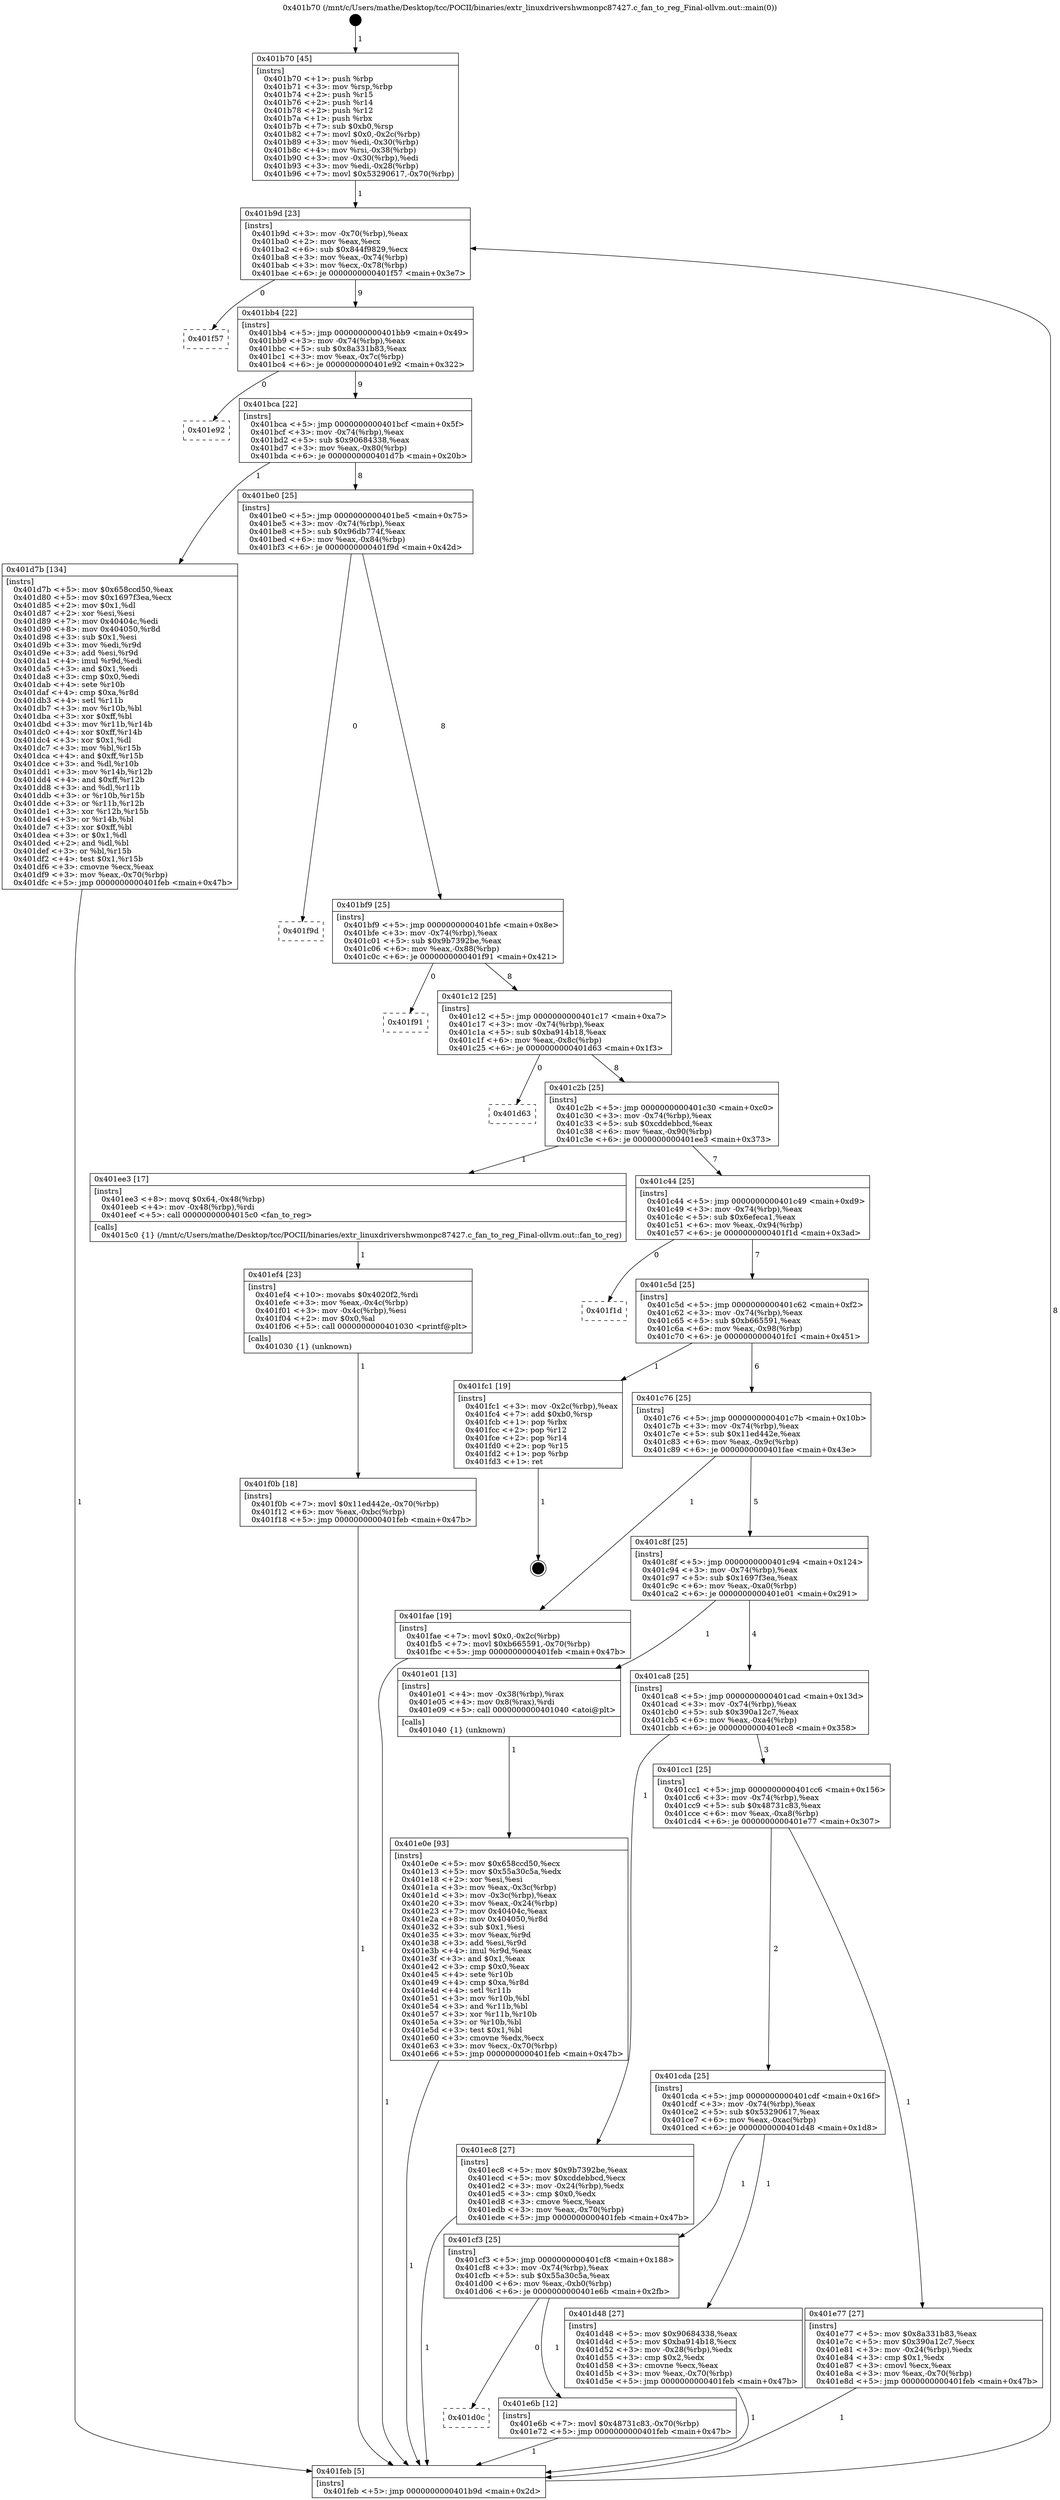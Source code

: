 digraph "0x401b70" {
  label = "0x401b70 (/mnt/c/Users/mathe/Desktop/tcc/POCII/binaries/extr_linuxdrivershwmonpc87427.c_fan_to_reg_Final-ollvm.out::main(0))"
  labelloc = "t"
  node[shape=record]

  Entry [label="",width=0.3,height=0.3,shape=circle,fillcolor=black,style=filled]
  "0x401b9d" [label="{
     0x401b9d [23]\l
     | [instrs]\l
     &nbsp;&nbsp;0x401b9d \<+3\>: mov -0x70(%rbp),%eax\l
     &nbsp;&nbsp;0x401ba0 \<+2\>: mov %eax,%ecx\l
     &nbsp;&nbsp;0x401ba2 \<+6\>: sub $0x844f9829,%ecx\l
     &nbsp;&nbsp;0x401ba8 \<+3\>: mov %eax,-0x74(%rbp)\l
     &nbsp;&nbsp;0x401bab \<+3\>: mov %ecx,-0x78(%rbp)\l
     &nbsp;&nbsp;0x401bae \<+6\>: je 0000000000401f57 \<main+0x3e7\>\l
  }"]
  "0x401f57" [label="{
     0x401f57\l
  }", style=dashed]
  "0x401bb4" [label="{
     0x401bb4 [22]\l
     | [instrs]\l
     &nbsp;&nbsp;0x401bb4 \<+5\>: jmp 0000000000401bb9 \<main+0x49\>\l
     &nbsp;&nbsp;0x401bb9 \<+3\>: mov -0x74(%rbp),%eax\l
     &nbsp;&nbsp;0x401bbc \<+5\>: sub $0x8a331b83,%eax\l
     &nbsp;&nbsp;0x401bc1 \<+3\>: mov %eax,-0x7c(%rbp)\l
     &nbsp;&nbsp;0x401bc4 \<+6\>: je 0000000000401e92 \<main+0x322\>\l
  }"]
  Exit [label="",width=0.3,height=0.3,shape=circle,fillcolor=black,style=filled,peripheries=2]
  "0x401e92" [label="{
     0x401e92\l
  }", style=dashed]
  "0x401bca" [label="{
     0x401bca [22]\l
     | [instrs]\l
     &nbsp;&nbsp;0x401bca \<+5\>: jmp 0000000000401bcf \<main+0x5f\>\l
     &nbsp;&nbsp;0x401bcf \<+3\>: mov -0x74(%rbp),%eax\l
     &nbsp;&nbsp;0x401bd2 \<+5\>: sub $0x90684338,%eax\l
     &nbsp;&nbsp;0x401bd7 \<+3\>: mov %eax,-0x80(%rbp)\l
     &nbsp;&nbsp;0x401bda \<+6\>: je 0000000000401d7b \<main+0x20b\>\l
  }"]
  "0x401f0b" [label="{
     0x401f0b [18]\l
     | [instrs]\l
     &nbsp;&nbsp;0x401f0b \<+7\>: movl $0x11ed442e,-0x70(%rbp)\l
     &nbsp;&nbsp;0x401f12 \<+6\>: mov %eax,-0xbc(%rbp)\l
     &nbsp;&nbsp;0x401f18 \<+5\>: jmp 0000000000401feb \<main+0x47b\>\l
  }"]
  "0x401d7b" [label="{
     0x401d7b [134]\l
     | [instrs]\l
     &nbsp;&nbsp;0x401d7b \<+5\>: mov $0x658ccd50,%eax\l
     &nbsp;&nbsp;0x401d80 \<+5\>: mov $0x1697f3ea,%ecx\l
     &nbsp;&nbsp;0x401d85 \<+2\>: mov $0x1,%dl\l
     &nbsp;&nbsp;0x401d87 \<+2\>: xor %esi,%esi\l
     &nbsp;&nbsp;0x401d89 \<+7\>: mov 0x40404c,%edi\l
     &nbsp;&nbsp;0x401d90 \<+8\>: mov 0x404050,%r8d\l
     &nbsp;&nbsp;0x401d98 \<+3\>: sub $0x1,%esi\l
     &nbsp;&nbsp;0x401d9b \<+3\>: mov %edi,%r9d\l
     &nbsp;&nbsp;0x401d9e \<+3\>: add %esi,%r9d\l
     &nbsp;&nbsp;0x401da1 \<+4\>: imul %r9d,%edi\l
     &nbsp;&nbsp;0x401da5 \<+3\>: and $0x1,%edi\l
     &nbsp;&nbsp;0x401da8 \<+3\>: cmp $0x0,%edi\l
     &nbsp;&nbsp;0x401dab \<+4\>: sete %r10b\l
     &nbsp;&nbsp;0x401daf \<+4\>: cmp $0xa,%r8d\l
     &nbsp;&nbsp;0x401db3 \<+4\>: setl %r11b\l
     &nbsp;&nbsp;0x401db7 \<+3\>: mov %r10b,%bl\l
     &nbsp;&nbsp;0x401dba \<+3\>: xor $0xff,%bl\l
     &nbsp;&nbsp;0x401dbd \<+3\>: mov %r11b,%r14b\l
     &nbsp;&nbsp;0x401dc0 \<+4\>: xor $0xff,%r14b\l
     &nbsp;&nbsp;0x401dc4 \<+3\>: xor $0x1,%dl\l
     &nbsp;&nbsp;0x401dc7 \<+3\>: mov %bl,%r15b\l
     &nbsp;&nbsp;0x401dca \<+4\>: and $0xff,%r15b\l
     &nbsp;&nbsp;0x401dce \<+3\>: and %dl,%r10b\l
     &nbsp;&nbsp;0x401dd1 \<+3\>: mov %r14b,%r12b\l
     &nbsp;&nbsp;0x401dd4 \<+4\>: and $0xff,%r12b\l
     &nbsp;&nbsp;0x401dd8 \<+3\>: and %dl,%r11b\l
     &nbsp;&nbsp;0x401ddb \<+3\>: or %r10b,%r15b\l
     &nbsp;&nbsp;0x401dde \<+3\>: or %r11b,%r12b\l
     &nbsp;&nbsp;0x401de1 \<+3\>: xor %r12b,%r15b\l
     &nbsp;&nbsp;0x401de4 \<+3\>: or %r14b,%bl\l
     &nbsp;&nbsp;0x401de7 \<+3\>: xor $0xff,%bl\l
     &nbsp;&nbsp;0x401dea \<+3\>: or $0x1,%dl\l
     &nbsp;&nbsp;0x401ded \<+2\>: and %dl,%bl\l
     &nbsp;&nbsp;0x401def \<+3\>: or %bl,%r15b\l
     &nbsp;&nbsp;0x401df2 \<+4\>: test $0x1,%r15b\l
     &nbsp;&nbsp;0x401df6 \<+3\>: cmovne %ecx,%eax\l
     &nbsp;&nbsp;0x401df9 \<+3\>: mov %eax,-0x70(%rbp)\l
     &nbsp;&nbsp;0x401dfc \<+5\>: jmp 0000000000401feb \<main+0x47b\>\l
  }"]
  "0x401be0" [label="{
     0x401be0 [25]\l
     | [instrs]\l
     &nbsp;&nbsp;0x401be0 \<+5\>: jmp 0000000000401be5 \<main+0x75\>\l
     &nbsp;&nbsp;0x401be5 \<+3\>: mov -0x74(%rbp),%eax\l
     &nbsp;&nbsp;0x401be8 \<+5\>: sub $0x96db774f,%eax\l
     &nbsp;&nbsp;0x401bed \<+6\>: mov %eax,-0x84(%rbp)\l
     &nbsp;&nbsp;0x401bf3 \<+6\>: je 0000000000401f9d \<main+0x42d\>\l
  }"]
  "0x401ef4" [label="{
     0x401ef4 [23]\l
     | [instrs]\l
     &nbsp;&nbsp;0x401ef4 \<+10\>: movabs $0x4020f2,%rdi\l
     &nbsp;&nbsp;0x401efe \<+3\>: mov %eax,-0x4c(%rbp)\l
     &nbsp;&nbsp;0x401f01 \<+3\>: mov -0x4c(%rbp),%esi\l
     &nbsp;&nbsp;0x401f04 \<+2\>: mov $0x0,%al\l
     &nbsp;&nbsp;0x401f06 \<+5\>: call 0000000000401030 \<printf@plt\>\l
     | [calls]\l
     &nbsp;&nbsp;0x401030 \{1\} (unknown)\l
  }"]
  "0x401f9d" [label="{
     0x401f9d\l
  }", style=dashed]
  "0x401bf9" [label="{
     0x401bf9 [25]\l
     | [instrs]\l
     &nbsp;&nbsp;0x401bf9 \<+5\>: jmp 0000000000401bfe \<main+0x8e\>\l
     &nbsp;&nbsp;0x401bfe \<+3\>: mov -0x74(%rbp),%eax\l
     &nbsp;&nbsp;0x401c01 \<+5\>: sub $0x9b7392be,%eax\l
     &nbsp;&nbsp;0x401c06 \<+6\>: mov %eax,-0x88(%rbp)\l
     &nbsp;&nbsp;0x401c0c \<+6\>: je 0000000000401f91 \<main+0x421\>\l
  }"]
  "0x401d0c" [label="{
     0x401d0c\l
  }", style=dashed]
  "0x401f91" [label="{
     0x401f91\l
  }", style=dashed]
  "0x401c12" [label="{
     0x401c12 [25]\l
     | [instrs]\l
     &nbsp;&nbsp;0x401c12 \<+5\>: jmp 0000000000401c17 \<main+0xa7\>\l
     &nbsp;&nbsp;0x401c17 \<+3\>: mov -0x74(%rbp),%eax\l
     &nbsp;&nbsp;0x401c1a \<+5\>: sub $0xba914b18,%eax\l
     &nbsp;&nbsp;0x401c1f \<+6\>: mov %eax,-0x8c(%rbp)\l
     &nbsp;&nbsp;0x401c25 \<+6\>: je 0000000000401d63 \<main+0x1f3\>\l
  }"]
  "0x401e6b" [label="{
     0x401e6b [12]\l
     | [instrs]\l
     &nbsp;&nbsp;0x401e6b \<+7\>: movl $0x48731c83,-0x70(%rbp)\l
     &nbsp;&nbsp;0x401e72 \<+5\>: jmp 0000000000401feb \<main+0x47b\>\l
  }"]
  "0x401d63" [label="{
     0x401d63\l
  }", style=dashed]
  "0x401c2b" [label="{
     0x401c2b [25]\l
     | [instrs]\l
     &nbsp;&nbsp;0x401c2b \<+5\>: jmp 0000000000401c30 \<main+0xc0\>\l
     &nbsp;&nbsp;0x401c30 \<+3\>: mov -0x74(%rbp),%eax\l
     &nbsp;&nbsp;0x401c33 \<+5\>: sub $0xcddebbcd,%eax\l
     &nbsp;&nbsp;0x401c38 \<+6\>: mov %eax,-0x90(%rbp)\l
     &nbsp;&nbsp;0x401c3e \<+6\>: je 0000000000401ee3 \<main+0x373\>\l
  }"]
  "0x401e0e" [label="{
     0x401e0e [93]\l
     | [instrs]\l
     &nbsp;&nbsp;0x401e0e \<+5\>: mov $0x658ccd50,%ecx\l
     &nbsp;&nbsp;0x401e13 \<+5\>: mov $0x55a30c5a,%edx\l
     &nbsp;&nbsp;0x401e18 \<+2\>: xor %esi,%esi\l
     &nbsp;&nbsp;0x401e1a \<+3\>: mov %eax,-0x3c(%rbp)\l
     &nbsp;&nbsp;0x401e1d \<+3\>: mov -0x3c(%rbp),%eax\l
     &nbsp;&nbsp;0x401e20 \<+3\>: mov %eax,-0x24(%rbp)\l
     &nbsp;&nbsp;0x401e23 \<+7\>: mov 0x40404c,%eax\l
     &nbsp;&nbsp;0x401e2a \<+8\>: mov 0x404050,%r8d\l
     &nbsp;&nbsp;0x401e32 \<+3\>: sub $0x1,%esi\l
     &nbsp;&nbsp;0x401e35 \<+3\>: mov %eax,%r9d\l
     &nbsp;&nbsp;0x401e38 \<+3\>: add %esi,%r9d\l
     &nbsp;&nbsp;0x401e3b \<+4\>: imul %r9d,%eax\l
     &nbsp;&nbsp;0x401e3f \<+3\>: and $0x1,%eax\l
     &nbsp;&nbsp;0x401e42 \<+3\>: cmp $0x0,%eax\l
     &nbsp;&nbsp;0x401e45 \<+4\>: sete %r10b\l
     &nbsp;&nbsp;0x401e49 \<+4\>: cmp $0xa,%r8d\l
     &nbsp;&nbsp;0x401e4d \<+4\>: setl %r11b\l
     &nbsp;&nbsp;0x401e51 \<+3\>: mov %r10b,%bl\l
     &nbsp;&nbsp;0x401e54 \<+3\>: and %r11b,%bl\l
     &nbsp;&nbsp;0x401e57 \<+3\>: xor %r11b,%r10b\l
     &nbsp;&nbsp;0x401e5a \<+3\>: or %r10b,%bl\l
     &nbsp;&nbsp;0x401e5d \<+3\>: test $0x1,%bl\l
     &nbsp;&nbsp;0x401e60 \<+3\>: cmovne %edx,%ecx\l
     &nbsp;&nbsp;0x401e63 \<+3\>: mov %ecx,-0x70(%rbp)\l
     &nbsp;&nbsp;0x401e66 \<+5\>: jmp 0000000000401feb \<main+0x47b\>\l
  }"]
  "0x401ee3" [label="{
     0x401ee3 [17]\l
     | [instrs]\l
     &nbsp;&nbsp;0x401ee3 \<+8\>: movq $0x64,-0x48(%rbp)\l
     &nbsp;&nbsp;0x401eeb \<+4\>: mov -0x48(%rbp),%rdi\l
     &nbsp;&nbsp;0x401eef \<+5\>: call 00000000004015c0 \<fan_to_reg\>\l
     | [calls]\l
     &nbsp;&nbsp;0x4015c0 \{1\} (/mnt/c/Users/mathe/Desktop/tcc/POCII/binaries/extr_linuxdrivershwmonpc87427.c_fan_to_reg_Final-ollvm.out::fan_to_reg)\l
  }"]
  "0x401c44" [label="{
     0x401c44 [25]\l
     | [instrs]\l
     &nbsp;&nbsp;0x401c44 \<+5\>: jmp 0000000000401c49 \<main+0xd9\>\l
     &nbsp;&nbsp;0x401c49 \<+3\>: mov -0x74(%rbp),%eax\l
     &nbsp;&nbsp;0x401c4c \<+5\>: sub $0x6efeca1,%eax\l
     &nbsp;&nbsp;0x401c51 \<+6\>: mov %eax,-0x94(%rbp)\l
     &nbsp;&nbsp;0x401c57 \<+6\>: je 0000000000401f1d \<main+0x3ad\>\l
  }"]
  "0x401b70" [label="{
     0x401b70 [45]\l
     | [instrs]\l
     &nbsp;&nbsp;0x401b70 \<+1\>: push %rbp\l
     &nbsp;&nbsp;0x401b71 \<+3\>: mov %rsp,%rbp\l
     &nbsp;&nbsp;0x401b74 \<+2\>: push %r15\l
     &nbsp;&nbsp;0x401b76 \<+2\>: push %r14\l
     &nbsp;&nbsp;0x401b78 \<+2\>: push %r12\l
     &nbsp;&nbsp;0x401b7a \<+1\>: push %rbx\l
     &nbsp;&nbsp;0x401b7b \<+7\>: sub $0xb0,%rsp\l
     &nbsp;&nbsp;0x401b82 \<+7\>: movl $0x0,-0x2c(%rbp)\l
     &nbsp;&nbsp;0x401b89 \<+3\>: mov %edi,-0x30(%rbp)\l
     &nbsp;&nbsp;0x401b8c \<+4\>: mov %rsi,-0x38(%rbp)\l
     &nbsp;&nbsp;0x401b90 \<+3\>: mov -0x30(%rbp),%edi\l
     &nbsp;&nbsp;0x401b93 \<+3\>: mov %edi,-0x28(%rbp)\l
     &nbsp;&nbsp;0x401b96 \<+7\>: movl $0x53290617,-0x70(%rbp)\l
  }"]
  "0x401f1d" [label="{
     0x401f1d\l
  }", style=dashed]
  "0x401c5d" [label="{
     0x401c5d [25]\l
     | [instrs]\l
     &nbsp;&nbsp;0x401c5d \<+5\>: jmp 0000000000401c62 \<main+0xf2\>\l
     &nbsp;&nbsp;0x401c62 \<+3\>: mov -0x74(%rbp),%eax\l
     &nbsp;&nbsp;0x401c65 \<+5\>: sub $0xb665591,%eax\l
     &nbsp;&nbsp;0x401c6a \<+6\>: mov %eax,-0x98(%rbp)\l
     &nbsp;&nbsp;0x401c70 \<+6\>: je 0000000000401fc1 \<main+0x451\>\l
  }"]
  "0x401feb" [label="{
     0x401feb [5]\l
     | [instrs]\l
     &nbsp;&nbsp;0x401feb \<+5\>: jmp 0000000000401b9d \<main+0x2d\>\l
  }"]
  "0x401fc1" [label="{
     0x401fc1 [19]\l
     | [instrs]\l
     &nbsp;&nbsp;0x401fc1 \<+3\>: mov -0x2c(%rbp),%eax\l
     &nbsp;&nbsp;0x401fc4 \<+7\>: add $0xb0,%rsp\l
     &nbsp;&nbsp;0x401fcb \<+1\>: pop %rbx\l
     &nbsp;&nbsp;0x401fcc \<+2\>: pop %r12\l
     &nbsp;&nbsp;0x401fce \<+2\>: pop %r14\l
     &nbsp;&nbsp;0x401fd0 \<+2\>: pop %r15\l
     &nbsp;&nbsp;0x401fd2 \<+1\>: pop %rbp\l
     &nbsp;&nbsp;0x401fd3 \<+1\>: ret\l
  }"]
  "0x401c76" [label="{
     0x401c76 [25]\l
     | [instrs]\l
     &nbsp;&nbsp;0x401c76 \<+5\>: jmp 0000000000401c7b \<main+0x10b\>\l
     &nbsp;&nbsp;0x401c7b \<+3\>: mov -0x74(%rbp),%eax\l
     &nbsp;&nbsp;0x401c7e \<+5\>: sub $0x11ed442e,%eax\l
     &nbsp;&nbsp;0x401c83 \<+6\>: mov %eax,-0x9c(%rbp)\l
     &nbsp;&nbsp;0x401c89 \<+6\>: je 0000000000401fae \<main+0x43e\>\l
  }"]
  "0x401cf3" [label="{
     0x401cf3 [25]\l
     | [instrs]\l
     &nbsp;&nbsp;0x401cf3 \<+5\>: jmp 0000000000401cf8 \<main+0x188\>\l
     &nbsp;&nbsp;0x401cf8 \<+3\>: mov -0x74(%rbp),%eax\l
     &nbsp;&nbsp;0x401cfb \<+5\>: sub $0x55a30c5a,%eax\l
     &nbsp;&nbsp;0x401d00 \<+6\>: mov %eax,-0xb0(%rbp)\l
     &nbsp;&nbsp;0x401d06 \<+6\>: je 0000000000401e6b \<main+0x2fb\>\l
  }"]
  "0x401fae" [label="{
     0x401fae [19]\l
     | [instrs]\l
     &nbsp;&nbsp;0x401fae \<+7\>: movl $0x0,-0x2c(%rbp)\l
     &nbsp;&nbsp;0x401fb5 \<+7\>: movl $0xb665591,-0x70(%rbp)\l
     &nbsp;&nbsp;0x401fbc \<+5\>: jmp 0000000000401feb \<main+0x47b\>\l
  }"]
  "0x401c8f" [label="{
     0x401c8f [25]\l
     | [instrs]\l
     &nbsp;&nbsp;0x401c8f \<+5\>: jmp 0000000000401c94 \<main+0x124\>\l
     &nbsp;&nbsp;0x401c94 \<+3\>: mov -0x74(%rbp),%eax\l
     &nbsp;&nbsp;0x401c97 \<+5\>: sub $0x1697f3ea,%eax\l
     &nbsp;&nbsp;0x401c9c \<+6\>: mov %eax,-0xa0(%rbp)\l
     &nbsp;&nbsp;0x401ca2 \<+6\>: je 0000000000401e01 \<main+0x291\>\l
  }"]
  "0x401d48" [label="{
     0x401d48 [27]\l
     | [instrs]\l
     &nbsp;&nbsp;0x401d48 \<+5\>: mov $0x90684338,%eax\l
     &nbsp;&nbsp;0x401d4d \<+5\>: mov $0xba914b18,%ecx\l
     &nbsp;&nbsp;0x401d52 \<+3\>: mov -0x28(%rbp),%edx\l
     &nbsp;&nbsp;0x401d55 \<+3\>: cmp $0x2,%edx\l
     &nbsp;&nbsp;0x401d58 \<+3\>: cmovne %ecx,%eax\l
     &nbsp;&nbsp;0x401d5b \<+3\>: mov %eax,-0x70(%rbp)\l
     &nbsp;&nbsp;0x401d5e \<+5\>: jmp 0000000000401feb \<main+0x47b\>\l
  }"]
  "0x401e01" [label="{
     0x401e01 [13]\l
     | [instrs]\l
     &nbsp;&nbsp;0x401e01 \<+4\>: mov -0x38(%rbp),%rax\l
     &nbsp;&nbsp;0x401e05 \<+4\>: mov 0x8(%rax),%rdi\l
     &nbsp;&nbsp;0x401e09 \<+5\>: call 0000000000401040 \<atoi@plt\>\l
     | [calls]\l
     &nbsp;&nbsp;0x401040 \{1\} (unknown)\l
  }"]
  "0x401ca8" [label="{
     0x401ca8 [25]\l
     | [instrs]\l
     &nbsp;&nbsp;0x401ca8 \<+5\>: jmp 0000000000401cad \<main+0x13d\>\l
     &nbsp;&nbsp;0x401cad \<+3\>: mov -0x74(%rbp),%eax\l
     &nbsp;&nbsp;0x401cb0 \<+5\>: sub $0x390a12c7,%eax\l
     &nbsp;&nbsp;0x401cb5 \<+6\>: mov %eax,-0xa4(%rbp)\l
     &nbsp;&nbsp;0x401cbb \<+6\>: je 0000000000401ec8 \<main+0x358\>\l
  }"]
  "0x401cda" [label="{
     0x401cda [25]\l
     | [instrs]\l
     &nbsp;&nbsp;0x401cda \<+5\>: jmp 0000000000401cdf \<main+0x16f\>\l
     &nbsp;&nbsp;0x401cdf \<+3\>: mov -0x74(%rbp),%eax\l
     &nbsp;&nbsp;0x401ce2 \<+5\>: sub $0x53290617,%eax\l
     &nbsp;&nbsp;0x401ce7 \<+6\>: mov %eax,-0xac(%rbp)\l
     &nbsp;&nbsp;0x401ced \<+6\>: je 0000000000401d48 \<main+0x1d8\>\l
  }"]
  "0x401ec8" [label="{
     0x401ec8 [27]\l
     | [instrs]\l
     &nbsp;&nbsp;0x401ec8 \<+5\>: mov $0x9b7392be,%eax\l
     &nbsp;&nbsp;0x401ecd \<+5\>: mov $0xcddebbcd,%ecx\l
     &nbsp;&nbsp;0x401ed2 \<+3\>: mov -0x24(%rbp),%edx\l
     &nbsp;&nbsp;0x401ed5 \<+3\>: cmp $0x0,%edx\l
     &nbsp;&nbsp;0x401ed8 \<+3\>: cmove %ecx,%eax\l
     &nbsp;&nbsp;0x401edb \<+3\>: mov %eax,-0x70(%rbp)\l
     &nbsp;&nbsp;0x401ede \<+5\>: jmp 0000000000401feb \<main+0x47b\>\l
  }"]
  "0x401cc1" [label="{
     0x401cc1 [25]\l
     | [instrs]\l
     &nbsp;&nbsp;0x401cc1 \<+5\>: jmp 0000000000401cc6 \<main+0x156\>\l
     &nbsp;&nbsp;0x401cc6 \<+3\>: mov -0x74(%rbp),%eax\l
     &nbsp;&nbsp;0x401cc9 \<+5\>: sub $0x48731c83,%eax\l
     &nbsp;&nbsp;0x401cce \<+6\>: mov %eax,-0xa8(%rbp)\l
     &nbsp;&nbsp;0x401cd4 \<+6\>: je 0000000000401e77 \<main+0x307\>\l
  }"]
  "0x401e77" [label="{
     0x401e77 [27]\l
     | [instrs]\l
     &nbsp;&nbsp;0x401e77 \<+5\>: mov $0x8a331b83,%eax\l
     &nbsp;&nbsp;0x401e7c \<+5\>: mov $0x390a12c7,%ecx\l
     &nbsp;&nbsp;0x401e81 \<+3\>: mov -0x24(%rbp),%edx\l
     &nbsp;&nbsp;0x401e84 \<+3\>: cmp $0x1,%edx\l
     &nbsp;&nbsp;0x401e87 \<+3\>: cmovl %ecx,%eax\l
     &nbsp;&nbsp;0x401e8a \<+3\>: mov %eax,-0x70(%rbp)\l
     &nbsp;&nbsp;0x401e8d \<+5\>: jmp 0000000000401feb \<main+0x47b\>\l
  }"]
  Entry -> "0x401b70" [label=" 1"]
  "0x401b9d" -> "0x401f57" [label=" 0"]
  "0x401b9d" -> "0x401bb4" [label=" 9"]
  "0x401fc1" -> Exit [label=" 1"]
  "0x401bb4" -> "0x401e92" [label=" 0"]
  "0x401bb4" -> "0x401bca" [label=" 9"]
  "0x401fae" -> "0x401feb" [label=" 1"]
  "0x401bca" -> "0x401d7b" [label=" 1"]
  "0x401bca" -> "0x401be0" [label=" 8"]
  "0x401f0b" -> "0x401feb" [label=" 1"]
  "0x401be0" -> "0x401f9d" [label=" 0"]
  "0x401be0" -> "0x401bf9" [label=" 8"]
  "0x401ef4" -> "0x401f0b" [label=" 1"]
  "0x401bf9" -> "0x401f91" [label=" 0"]
  "0x401bf9" -> "0x401c12" [label=" 8"]
  "0x401ee3" -> "0x401ef4" [label=" 1"]
  "0x401c12" -> "0x401d63" [label=" 0"]
  "0x401c12" -> "0x401c2b" [label=" 8"]
  "0x401ec8" -> "0x401feb" [label=" 1"]
  "0x401c2b" -> "0x401ee3" [label=" 1"]
  "0x401c2b" -> "0x401c44" [label=" 7"]
  "0x401e6b" -> "0x401feb" [label=" 1"]
  "0x401c44" -> "0x401f1d" [label=" 0"]
  "0x401c44" -> "0x401c5d" [label=" 7"]
  "0x401cf3" -> "0x401d0c" [label=" 0"]
  "0x401c5d" -> "0x401fc1" [label=" 1"]
  "0x401c5d" -> "0x401c76" [label=" 6"]
  "0x401cf3" -> "0x401e6b" [label=" 1"]
  "0x401c76" -> "0x401fae" [label=" 1"]
  "0x401c76" -> "0x401c8f" [label=" 5"]
  "0x401e77" -> "0x401feb" [label=" 1"]
  "0x401c8f" -> "0x401e01" [label=" 1"]
  "0x401c8f" -> "0x401ca8" [label=" 4"]
  "0x401e0e" -> "0x401feb" [label=" 1"]
  "0x401ca8" -> "0x401ec8" [label=" 1"]
  "0x401ca8" -> "0x401cc1" [label=" 3"]
  "0x401d7b" -> "0x401feb" [label=" 1"]
  "0x401cc1" -> "0x401e77" [label=" 1"]
  "0x401cc1" -> "0x401cda" [label=" 2"]
  "0x401e01" -> "0x401e0e" [label=" 1"]
  "0x401cda" -> "0x401d48" [label=" 1"]
  "0x401cda" -> "0x401cf3" [label=" 1"]
  "0x401d48" -> "0x401feb" [label=" 1"]
  "0x401b70" -> "0x401b9d" [label=" 1"]
  "0x401feb" -> "0x401b9d" [label=" 8"]
}
